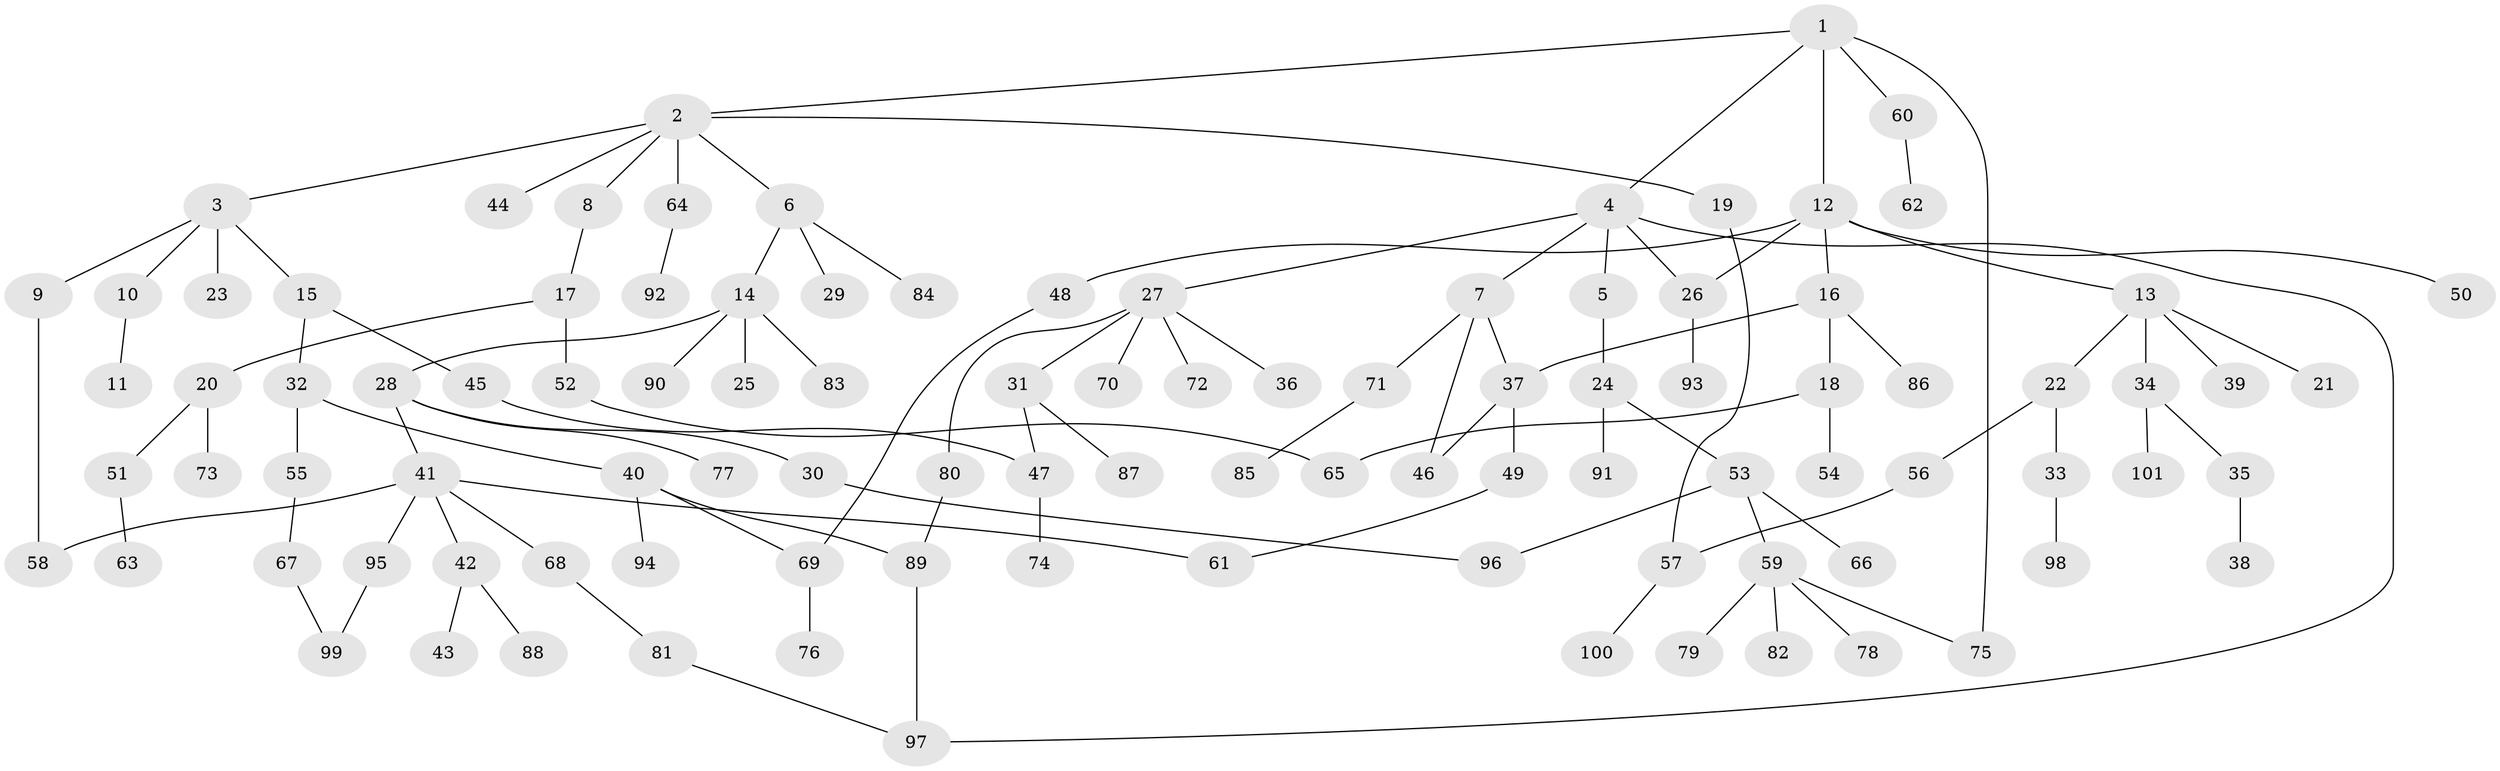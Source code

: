 // coarse degree distribution, {8: 0.02857142857142857, 2: 0.2857142857142857, 1: 0.45714285714285713, 5: 0.07142857142857142, 6: 0.04285714285714286, 3: 0.07142857142857142, 4: 0.02857142857142857, 10: 0.014285714285714285}
// Generated by graph-tools (version 1.1) at 2025/45/03/04/25 21:45:14]
// undirected, 101 vertices, 115 edges
graph export_dot {
graph [start="1"]
  node [color=gray90,style=filled];
  1;
  2;
  3;
  4;
  5;
  6;
  7;
  8;
  9;
  10;
  11;
  12;
  13;
  14;
  15;
  16;
  17;
  18;
  19;
  20;
  21;
  22;
  23;
  24;
  25;
  26;
  27;
  28;
  29;
  30;
  31;
  32;
  33;
  34;
  35;
  36;
  37;
  38;
  39;
  40;
  41;
  42;
  43;
  44;
  45;
  46;
  47;
  48;
  49;
  50;
  51;
  52;
  53;
  54;
  55;
  56;
  57;
  58;
  59;
  60;
  61;
  62;
  63;
  64;
  65;
  66;
  67;
  68;
  69;
  70;
  71;
  72;
  73;
  74;
  75;
  76;
  77;
  78;
  79;
  80;
  81;
  82;
  83;
  84;
  85;
  86;
  87;
  88;
  89;
  90;
  91;
  92;
  93;
  94;
  95;
  96;
  97;
  98;
  99;
  100;
  101;
  1 -- 2;
  1 -- 4;
  1 -- 12;
  1 -- 60;
  1 -- 75;
  2 -- 3;
  2 -- 6;
  2 -- 8;
  2 -- 19;
  2 -- 44;
  2 -- 64;
  3 -- 9;
  3 -- 10;
  3 -- 15;
  3 -- 23;
  4 -- 5;
  4 -- 7;
  4 -- 26;
  4 -- 27;
  4 -- 97;
  5 -- 24;
  6 -- 14;
  6 -- 29;
  6 -- 84;
  7 -- 37;
  7 -- 71;
  7 -- 46;
  8 -- 17;
  9 -- 58;
  10 -- 11;
  12 -- 13;
  12 -- 16;
  12 -- 48;
  12 -- 50;
  12 -- 26;
  13 -- 21;
  13 -- 22;
  13 -- 34;
  13 -- 39;
  14 -- 25;
  14 -- 28;
  14 -- 83;
  14 -- 90;
  15 -- 32;
  15 -- 45;
  16 -- 18;
  16 -- 86;
  16 -- 37;
  17 -- 20;
  17 -- 52;
  18 -- 54;
  18 -- 65;
  19 -- 57;
  20 -- 51;
  20 -- 73;
  22 -- 33;
  22 -- 56;
  24 -- 53;
  24 -- 91;
  26 -- 93;
  27 -- 31;
  27 -- 36;
  27 -- 70;
  27 -- 72;
  27 -- 80;
  28 -- 30;
  28 -- 41;
  28 -- 77;
  30 -- 96;
  31 -- 87;
  31 -- 47;
  32 -- 40;
  32 -- 55;
  33 -- 98;
  34 -- 35;
  34 -- 101;
  35 -- 38;
  37 -- 46;
  37 -- 49;
  40 -- 89;
  40 -- 94;
  40 -- 69;
  41 -- 42;
  41 -- 58;
  41 -- 61;
  41 -- 68;
  41 -- 95;
  42 -- 43;
  42 -- 88;
  45 -- 47;
  47 -- 74;
  48 -- 69;
  49 -- 61;
  51 -- 63;
  52 -- 65;
  53 -- 59;
  53 -- 66;
  53 -- 96;
  55 -- 67;
  56 -- 57;
  57 -- 100;
  59 -- 75;
  59 -- 78;
  59 -- 79;
  59 -- 82;
  60 -- 62;
  64 -- 92;
  67 -- 99;
  68 -- 81;
  69 -- 76;
  71 -- 85;
  80 -- 89;
  81 -- 97;
  89 -- 97;
  95 -- 99;
}

